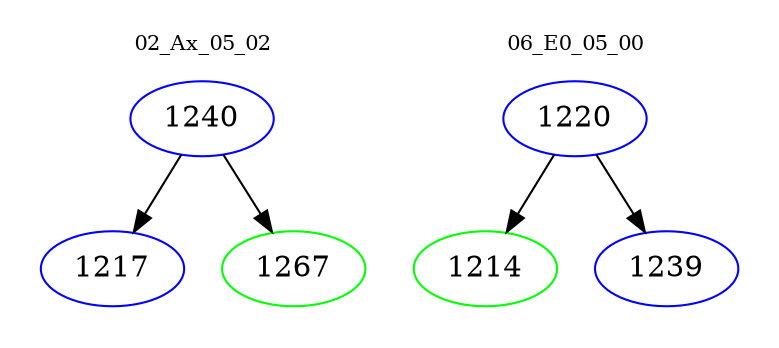 digraph{
subgraph cluster_0 {
color = white
label = "02_Ax_05_02";
fontsize=10;
T0_1240 [label="1240", color="blue"]
T0_1240 -> T0_1217 [color="black"]
T0_1217 [label="1217", color="blue"]
T0_1240 -> T0_1267 [color="black"]
T0_1267 [label="1267", color="green"]
}
subgraph cluster_1 {
color = white
label = "06_E0_05_00";
fontsize=10;
T1_1220 [label="1220", color="blue"]
T1_1220 -> T1_1214 [color="black"]
T1_1214 [label="1214", color="green"]
T1_1220 -> T1_1239 [color="black"]
T1_1239 [label="1239", color="blue"]
}
}
